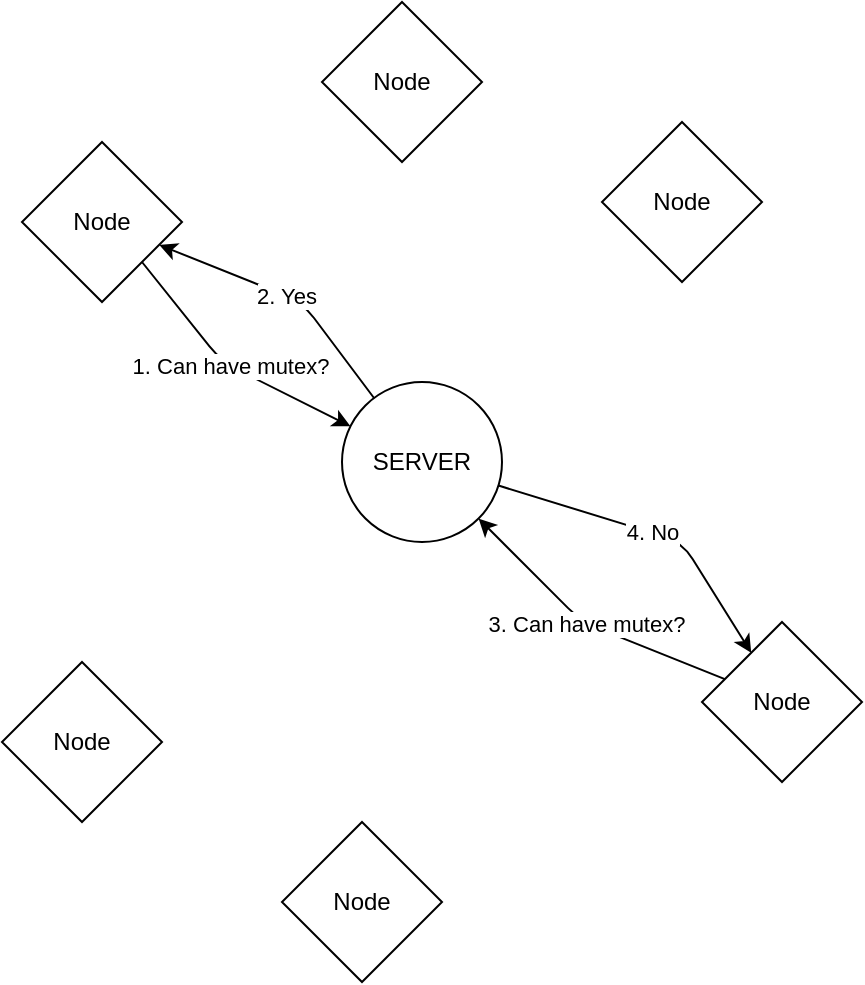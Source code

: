 <mxfile>
    <diagram id="fOKxyn6eRORkYnOrvaVq" name="Mutex">
        <mxGraphModel dx="672" dy="599" grid="1" gridSize="10" guides="1" tooltips="1" connect="1" arrows="1" fold="1" page="1" pageScale="1" pageWidth="850" pageHeight="1100" math="0" shadow="0">
            <root>
                <mxCell id="0"/>
                <mxCell id="1" parent="0"/>
                <mxCell id="14" value="2. Yes" style="edgeStyle=none;html=1;" edge="1" parent="1" source="2" target="4">
                    <mxGeometry relative="1" as="geometry">
                        <Array as="points">
                            <mxPoint x="260" y="200"/>
                        </Array>
                    </mxGeometry>
                </mxCell>
                <mxCell id="17" value="4. No" style="edgeStyle=none;html=1;" edge="1" parent="1" source="2" target="7">
                    <mxGeometry relative="1" as="geometry">
                        <Array as="points">
                            <mxPoint x="450" y="320"/>
                        </Array>
                    </mxGeometry>
                </mxCell>
                <mxCell id="2" value="SERVER" style="ellipse;whiteSpace=wrap;html=1;aspect=fixed;" vertex="1" parent="1">
                    <mxGeometry x="280" y="240" width="80" height="80" as="geometry"/>
                </mxCell>
                <mxCell id="10" value="1. Can have mutex?" style="edgeStyle=none;html=1;exitX=1;exitY=1;exitDx=0;exitDy=0;" edge="1" parent="1" source="4" target="2">
                    <mxGeometry relative="1" as="geometry">
                        <Array as="points">
                            <mxPoint x="220" y="230"/>
                        </Array>
                    </mxGeometry>
                </mxCell>
                <mxCell id="4" value="Node" style="rhombus;whiteSpace=wrap;html=1;" vertex="1" parent="1">
                    <mxGeometry x="120" y="120" width="80" height="80" as="geometry"/>
                </mxCell>
                <mxCell id="5" value="Node" style="rhombus;whiteSpace=wrap;html=1;" vertex="1" parent="1">
                    <mxGeometry x="410" y="110" width="80" height="80" as="geometry"/>
                </mxCell>
                <mxCell id="6" value="Node" style="rhombus;whiteSpace=wrap;html=1;" vertex="1" parent="1">
                    <mxGeometry x="110" y="380" width="80" height="80" as="geometry"/>
                </mxCell>
                <mxCell id="15" value="3. Can have mutex?" style="edgeStyle=none;html=1;" edge="1" parent="1" source="7" target="2">
                    <mxGeometry relative="1" as="geometry">
                        <Array as="points">
                            <mxPoint x="400" y="360"/>
                        </Array>
                    </mxGeometry>
                </mxCell>
                <mxCell id="7" value="Node" style="rhombus;whiteSpace=wrap;html=1;" vertex="1" parent="1">
                    <mxGeometry x="460" y="360" width="80" height="80" as="geometry"/>
                </mxCell>
                <mxCell id="8" value="Node" style="rhombus;whiteSpace=wrap;html=1;" vertex="1" parent="1">
                    <mxGeometry x="250" y="460" width="80" height="80" as="geometry"/>
                </mxCell>
                <mxCell id="9" value="Node" style="rhombus;whiteSpace=wrap;html=1;" vertex="1" parent="1">
                    <mxGeometry x="270" y="50" width="80" height="80" as="geometry"/>
                </mxCell>
            </root>
        </mxGraphModel>
    </diagram>
</mxfile>
